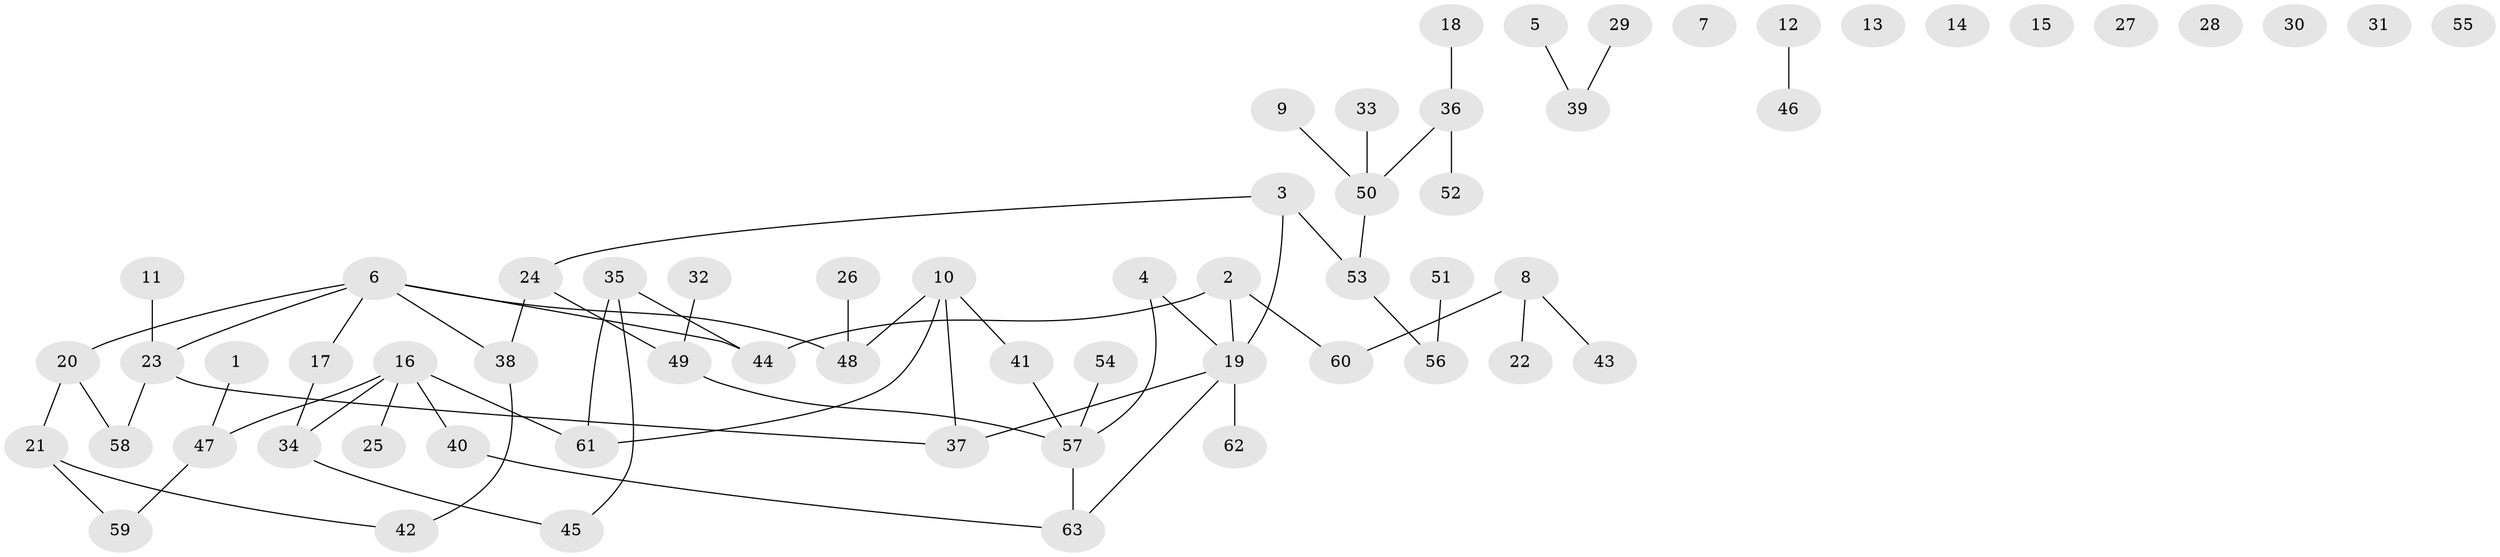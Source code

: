 // coarse degree distribution, {1: 0.2608695652173913, 7: 0.021739130434782608, 4: 0.06521739130434782, 2: 0.10869565217391304, 6: 0.043478260869565216, 0: 0.21739130434782608, 3: 0.2608695652173913, 5: 0.021739130434782608}
// Generated by graph-tools (version 1.1) at 2025/41/03/06/25 10:41:24]
// undirected, 63 vertices, 64 edges
graph export_dot {
graph [start="1"]
  node [color=gray90,style=filled];
  1;
  2;
  3;
  4;
  5;
  6;
  7;
  8;
  9;
  10;
  11;
  12;
  13;
  14;
  15;
  16;
  17;
  18;
  19;
  20;
  21;
  22;
  23;
  24;
  25;
  26;
  27;
  28;
  29;
  30;
  31;
  32;
  33;
  34;
  35;
  36;
  37;
  38;
  39;
  40;
  41;
  42;
  43;
  44;
  45;
  46;
  47;
  48;
  49;
  50;
  51;
  52;
  53;
  54;
  55;
  56;
  57;
  58;
  59;
  60;
  61;
  62;
  63;
  1 -- 47;
  2 -- 19;
  2 -- 44;
  2 -- 60;
  3 -- 19;
  3 -- 24;
  3 -- 53;
  4 -- 19;
  4 -- 57;
  5 -- 39;
  6 -- 17;
  6 -- 20;
  6 -- 23;
  6 -- 38;
  6 -- 44;
  6 -- 48;
  8 -- 22;
  8 -- 43;
  8 -- 60;
  9 -- 50;
  10 -- 37;
  10 -- 41;
  10 -- 48;
  10 -- 61;
  11 -- 23;
  12 -- 46;
  16 -- 25;
  16 -- 34;
  16 -- 40;
  16 -- 47;
  16 -- 61;
  17 -- 34;
  18 -- 36;
  19 -- 37;
  19 -- 62;
  19 -- 63;
  20 -- 21;
  20 -- 58;
  21 -- 42;
  21 -- 59;
  23 -- 37;
  23 -- 58;
  24 -- 38;
  24 -- 49;
  26 -- 48;
  29 -- 39;
  32 -- 49;
  33 -- 50;
  34 -- 45;
  35 -- 44;
  35 -- 45;
  35 -- 61;
  36 -- 50;
  36 -- 52;
  38 -- 42;
  40 -- 63;
  41 -- 57;
  47 -- 59;
  49 -- 57;
  50 -- 53;
  51 -- 56;
  53 -- 56;
  54 -- 57;
  57 -- 63;
}

